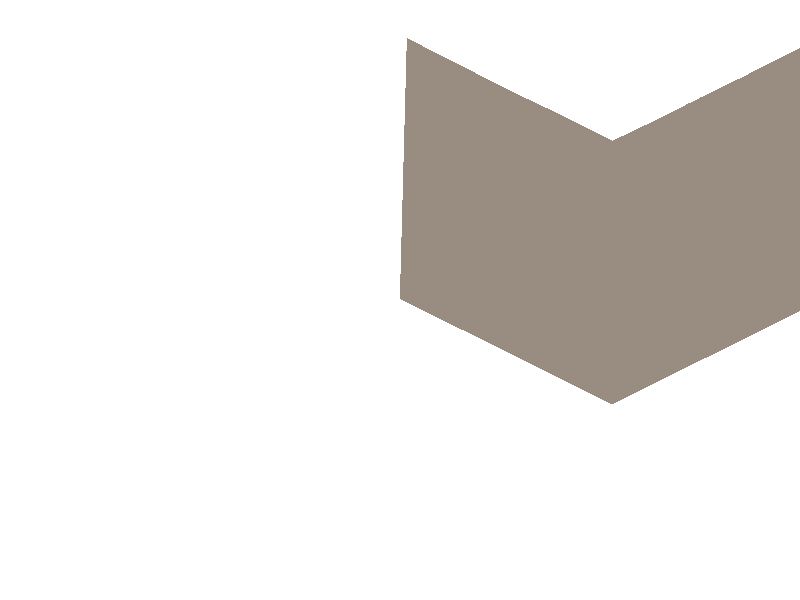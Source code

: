 // Title: RBG Spotlights on Wall (height field version, needs work)
// Authors: Michael Horvath, http://isometricland.net
// Created: 2019-05-27
// Updated: 2019-05-28
// License: CC BY-SA 4.0


#version 3.7
#include "functions.inc"
#include "math.inc"
#declare my_seed = seed(320987832);

//------------------------------------------------------------------------------Environment

global_settings
{
	assumed_gamma	1.0
	adc_bailout		0.005
	max_trace_level	50
	charset			utf8
	ambient_light	0
/*
	radiosity
	{
		pretrace_start	0.08
		pretrace_end	0.01
		count			50
		error_bound		0.1
		recursion_limit	1
		normal			on
		brightness		0.8
		always_sample	yes
		gray_threshold	0.8
		media			on
	}
*/
}

background {color srgb 14}

light_source
{
	-z * 32
	color rgb	1/1
	rotate		+x * 60
	rotate		+y * 60
	parallel
	point_at	0
}

light_source
{
	-z * 32
	color rgb	1/1
	rotate		+x * 30
	rotate		-y * 60
	parallel
	point_at	0
	shadowless
}

/*
light_source
{
	-z/2
	color rgb	x * 2
	spotlight
	radius		45/2
	falloff		45
	tightness	0
	point_at	0
	rotate		+x * 060
	translate	-y/4
	rotate		+z * 000
	rotate		<rand(my_seed)*30-15,rand(my_seed)*30-15,rand(my_seed)*30-15>
}

light_source
{
	-z/2
	color rgb	y * 2
	spotlight
	radius		45/2
	falloff		45
	tightness	0
	point_at	0
	rotate		+x * 060
	translate	-y/4
	rotate		+z * 120
	rotate		<rand(my_seed)*30-15,rand(my_seed)*30-15,rand(my_seed)*30-15>
}

light_source
{
	-z/2
	color rgb	z * 2
	spotlight
	radius		45/2
	falloff		45
	tightness	0
	point_at	0
	rotate		+x * 060
	translate	-y/4
	rotate		+z * 240
	rotate		<rand(my_seed)*30-15,rand(my_seed)*30-15,rand(my_seed)*30-15>
}
*/
#local cam_aspc = image_width/image_height;		// obsolete. render square images only!
#local cam_dist = 16;
#local cam_area = 2;
#local cam_loca = -z * cam_dist;
#local cam_dirc = +z * cam_dist;
#local cam_rgvc = +x * cam_area * cam_aspc;
#local cam_upvc = +y * cam_area;
#local cam_tran = transform
{
	rotate +x * 30
	rotate -y * 45
}

camera
{
	orthographic
	location	cam_loca				// position
	direction	cam_dirc				// direction of view
	right		cam_rgvc				// horizontal size of view
	up			cam_upvc				// vertical size of view
	transform {cam_tran}				// transforms
}

//------------------------------------------------------------------------------Objects
/*
plane
{
	-z, 0
	pigment {color srgb 1}
	finish {diffuse 1}
}
*/

#declare HF_Scale = 4;

// http://news.povray.org/povray.binaries.images/thread/%3C4458a6b4%40news.povray.org%3E/
#declare W = 215.0/225/4;		//Width
#declare D = 102.5/225/4;		//Depth
#declare H =  65.0/225/4;		//Height
#declare M =  10.0/225/4;		//Mortar
#declare ROUGH = 0.45/8;	//Bump height
#declare BUSY = 0.40/2;		//Bump period

#for (ix, -8, +8)
	#for (iy, -8, +8)
		#local TRANS = rand(my_seed)-1/2;
		#undef f_Height
		#local f_Height = function {f_wrinkles(x*(BUSY+TRANS), y*(BUSY+TRANS), z*(BUSY+TRANS))}
		#undef f_What
		#local f_What = function
		{
			max
			(
				abs(x)-(1-ROUGH*f_Height(x, y, z)),
				abs(y)-(1-ROUGH*f_Height(x, y, z)),
				abs(z)-(1-ROUGH*f_Height(x, y, z))
			)
		}
		height_field
		{
			function  32, 32 {f_What(x,y,z)}
			smooth 
			texture
			{
				pigment{color srgb <0.6,0.55,0.5>}
//				normal {bumps 0.1 scale 0.005}
//				finish {phong 0.1 phong_size 400}
			}
//			rotate z * 90
//			scale <+W, +H, +D> * 2
//			scale 1/2
		}
	#end
#end
/*
#declare FACT = 31/32;		//Mortar shrink
#declare W = W*10;			//Width
#declare D = D*FACT;		//Depth
#declare H = H*10;			//Height
#declare M = M;				//Mortar
#declare ROUGH = 0.45/8;	//Bump height
#declare BUSY = 0.40/2;		//Bump period
#undef f_Height
#local f_Height = function {f_wrinkles(x*BUSY, y*BUSY, z*BUSY)}
isosurface
{
	function
	{
		max
		(
			abs(x)-(W-ROUGH*f_Height(x, y, z)),
			abs(y)-(H-ROUGH*f_Height(x, y, z)),
			abs(z)-(D-ROUGH*f_Height(x, y, z)/4)
		)
	}
	contained_by
	{
		box{<-W, -H, -D>, <+W, +H, +D>}
	}
	max_gradient 1.3
	accuracy 1e-5
	//all_intersections
	texture
	{
		pigment {color srgb 1}
		finish {diffuse 1}
//		normal {granite 0.1 scale 0.005*HF_Scale}
//		finish {phong 0.1 phong_size 4 diffuse 1}
	}
	translate +z * D/FACT
}
*/
